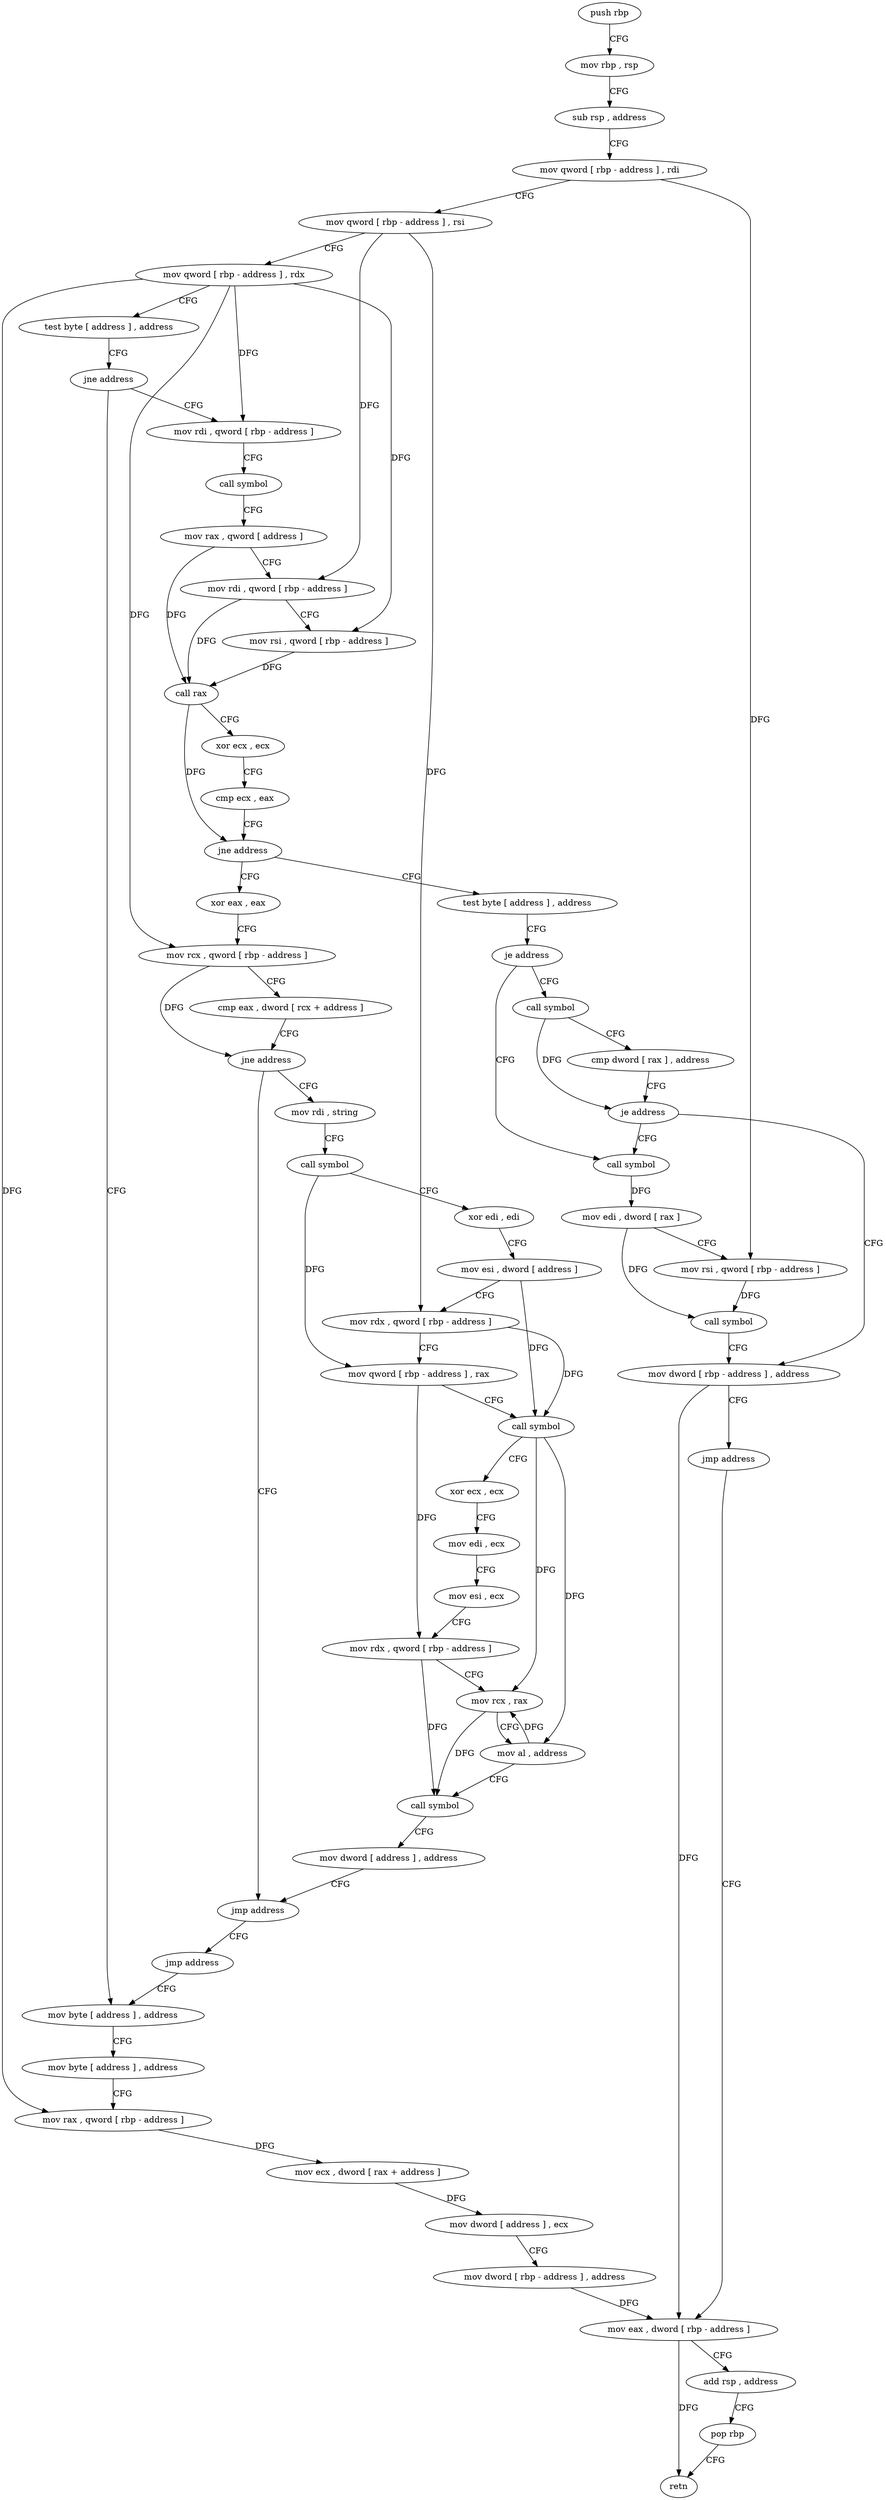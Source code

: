 digraph "func" {
"4242736" [label = "push rbp" ]
"4242737" [label = "mov rbp , rsp" ]
"4242740" [label = "sub rsp , address" ]
"4242744" [label = "mov qword [ rbp - address ] , rdi" ]
"4242748" [label = "mov qword [ rbp - address ] , rsi" ]
"4242752" [label = "mov qword [ rbp - address ] , rdx" ]
"4242756" [label = "test byte [ address ] , address" ]
"4242764" [label = "jne address" ]
"4242956" [label = "mov byte [ address ] , address" ]
"4242770" [label = "mov rdi , qword [ rbp - address ]" ]
"4242964" [label = "mov byte [ address ] , address" ]
"4242972" [label = "mov rax , qword [ rbp - address ]" ]
"4242976" [label = "mov ecx , dword [ rax + address ]" ]
"4242979" [label = "mov dword [ address ] , ecx" ]
"4242986" [label = "mov dword [ rbp - address ] , address" ]
"4242993" [label = "mov eax , dword [ rbp - address ]" ]
"4242774" [label = "call symbol" ]
"4242779" [label = "mov rax , qword [ address ]" ]
"4242787" [label = "mov rdi , qword [ rbp - address ]" ]
"4242791" [label = "mov rsi , qword [ rbp - address ]" ]
"4242795" [label = "call rax" ]
"4242797" [label = "xor ecx , ecx" ]
"4242799" [label = "cmp ecx , eax" ]
"4242801" [label = "jne address" ]
"4242895" [label = "test byte [ address ] , address" ]
"4242807" [label = "xor eax , eax" ]
"4242903" [label = "je address" ]
"4242923" [label = "call symbol" ]
"4242909" [label = "call symbol" ]
"4242809" [label = "mov rcx , qword [ rbp - address ]" ]
"4242813" [label = "cmp eax , dword [ rcx + address ]" ]
"4242816" [label = "jne address" ]
"4242890" [label = "jmp address" ]
"4242822" [label = "mov rdi , string" ]
"4242928" [label = "mov edi , dword [ rax ]" ]
"4242930" [label = "mov rsi , qword [ rbp - address ]" ]
"4242934" [label = "call symbol" ]
"4242939" [label = "mov dword [ rbp - address ] , address" ]
"4242914" [label = "cmp dword [ rax ] , address" ]
"4242917" [label = "je address" ]
"4242951" [label = "jmp address" ]
"4242832" [label = "call symbol" ]
"4242837" [label = "xor edi , edi" ]
"4242839" [label = "mov esi , dword [ address ]" ]
"4242846" [label = "mov rdx , qword [ rbp - address ]" ]
"4242850" [label = "mov qword [ rbp - address ] , rax" ]
"4242854" [label = "call symbol" ]
"4242859" [label = "xor ecx , ecx" ]
"4242861" [label = "mov edi , ecx" ]
"4242863" [label = "mov esi , ecx" ]
"4242865" [label = "mov rdx , qword [ rbp - address ]" ]
"4242869" [label = "mov rcx , rax" ]
"4242872" [label = "mov al , address" ]
"4242874" [label = "call symbol" ]
"4242879" [label = "mov dword [ address ] , address" ]
"4242996" [label = "add rsp , address" ]
"4243000" [label = "pop rbp" ]
"4243001" [label = "retn" ]
"4242946" [label = "jmp address" ]
"4242736" -> "4242737" [ label = "CFG" ]
"4242737" -> "4242740" [ label = "CFG" ]
"4242740" -> "4242744" [ label = "CFG" ]
"4242744" -> "4242748" [ label = "CFG" ]
"4242744" -> "4242930" [ label = "DFG" ]
"4242748" -> "4242752" [ label = "CFG" ]
"4242748" -> "4242787" [ label = "DFG" ]
"4242748" -> "4242846" [ label = "DFG" ]
"4242752" -> "4242756" [ label = "CFG" ]
"4242752" -> "4242972" [ label = "DFG" ]
"4242752" -> "4242770" [ label = "DFG" ]
"4242752" -> "4242791" [ label = "DFG" ]
"4242752" -> "4242809" [ label = "DFG" ]
"4242756" -> "4242764" [ label = "CFG" ]
"4242764" -> "4242956" [ label = "CFG" ]
"4242764" -> "4242770" [ label = "CFG" ]
"4242956" -> "4242964" [ label = "CFG" ]
"4242770" -> "4242774" [ label = "CFG" ]
"4242964" -> "4242972" [ label = "CFG" ]
"4242972" -> "4242976" [ label = "DFG" ]
"4242976" -> "4242979" [ label = "DFG" ]
"4242979" -> "4242986" [ label = "CFG" ]
"4242986" -> "4242993" [ label = "DFG" ]
"4242993" -> "4242996" [ label = "CFG" ]
"4242993" -> "4243001" [ label = "DFG" ]
"4242774" -> "4242779" [ label = "CFG" ]
"4242779" -> "4242787" [ label = "CFG" ]
"4242779" -> "4242795" [ label = "DFG" ]
"4242787" -> "4242791" [ label = "CFG" ]
"4242787" -> "4242795" [ label = "DFG" ]
"4242791" -> "4242795" [ label = "DFG" ]
"4242795" -> "4242797" [ label = "CFG" ]
"4242795" -> "4242801" [ label = "DFG" ]
"4242797" -> "4242799" [ label = "CFG" ]
"4242799" -> "4242801" [ label = "CFG" ]
"4242801" -> "4242895" [ label = "CFG" ]
"4242801" -> "4242807" [ label = "CFG" ]
"4242895" -> "4242903" [ label = "CFG" ]
"4242807" -> "4242809" [ label = "CFG" ]
"4242903" -> "4242923" [ label = "CFG" ]
"4242903" -> "4242909" [ label = "CFG" ]
"4242923" -> "4242928" [ label = "DFG" ]
"4242909" -> "4242914" [ label = "CFG" ]
"4242909" -> "4242917" [ label = "DFG" ]
"4242809" -> "4242813" [ label = "CFG" ]
"4242809" -> "4242816" [ label = "DFG" ]
"4242813" -> "4242816" [ label = "CFG" ]
"4242816" -> "4242890" [ label = "CFG" ]
"4242816" -> "4242822" [ label = "CFG" ]
"4242890" -> "4242951" [ label = "CFG" ]
"4242822" -> "4242832" [ label = "CFG" ]
"4242928" -> "4242930" [ label = "CFG" ]
"4242928" -> "4242934" [ label = "DFG" ]
"4242930" -> "4242934" [ label = "DFG" ]
"4242934" -> "4242939" [ label = "CFG" ]
"4242939" -> "4242946" [ label = "CFG" ]
"4242939" -> "4242993" [ label = "DFG" ]
"4242914" -> "4242917" [ label = "CFG" ]
"4242917" -> "4242939" [ label = "CFG" ]
"4242917" -> "4242923" [ label = "CFG" ]
"4242951" -> "4242956" [ label = "CFG" ]
"4242832" -> "4242837" [ label = "CFG" ]
"4242832" -> "4242850" [ label = "DFG" ]
"4242837" -> "4242839" [ label = "CFG" ]
"4242839" -> "4242846" [ label = "CFG" ]
"4242839" -> "4242854" [ label = "DFG" ]
"4242846" -> "4242850" [ label = "CFG" ]
"4242846" -> "4242854" [ label = "DFG" ]
"4242850" -> "4242854" [ label = "CFG" ]
"4242850" -> "4242865" [ label = "DFG" ]
"4242854" -> "4242859" [ label = "CFG" ]
"4242854" -> "4242869" [ label = "DFG" ]
"4242854" -> "4242872" [ label = "DFG" ]
"4242859" -> "4242861" [ label = "CFG" ]
"4242861" -> "4242863" [ label = "CFG" ]
"4242863" -> "4242865" [ label = "CFG" ]
"4242865" -> "4242869" [ label = "CFG" ]
"4242865" -> "4242874" [ label = "DFG" ]
"4242869" -> "4242872" [ label = "CFG" ]
"4242869" -> "4242874" [ label = "DFG" ]
"4242872" -> "4242874" [ label = "CFG" ]
"4242872" -> "4242869" [ label = "DFG" ]
"4242874" -> "4242879" [ label = "CFG" ]
"4242879" -> "4242890" [ label = "CFG" ]
"4242996" -> "4243000" [ label = "CFG" ]
"4243000" -> "4243001" [ label = "CFG" ]
"4242946" -> "4242993" [ label = "CFG" ]
}
